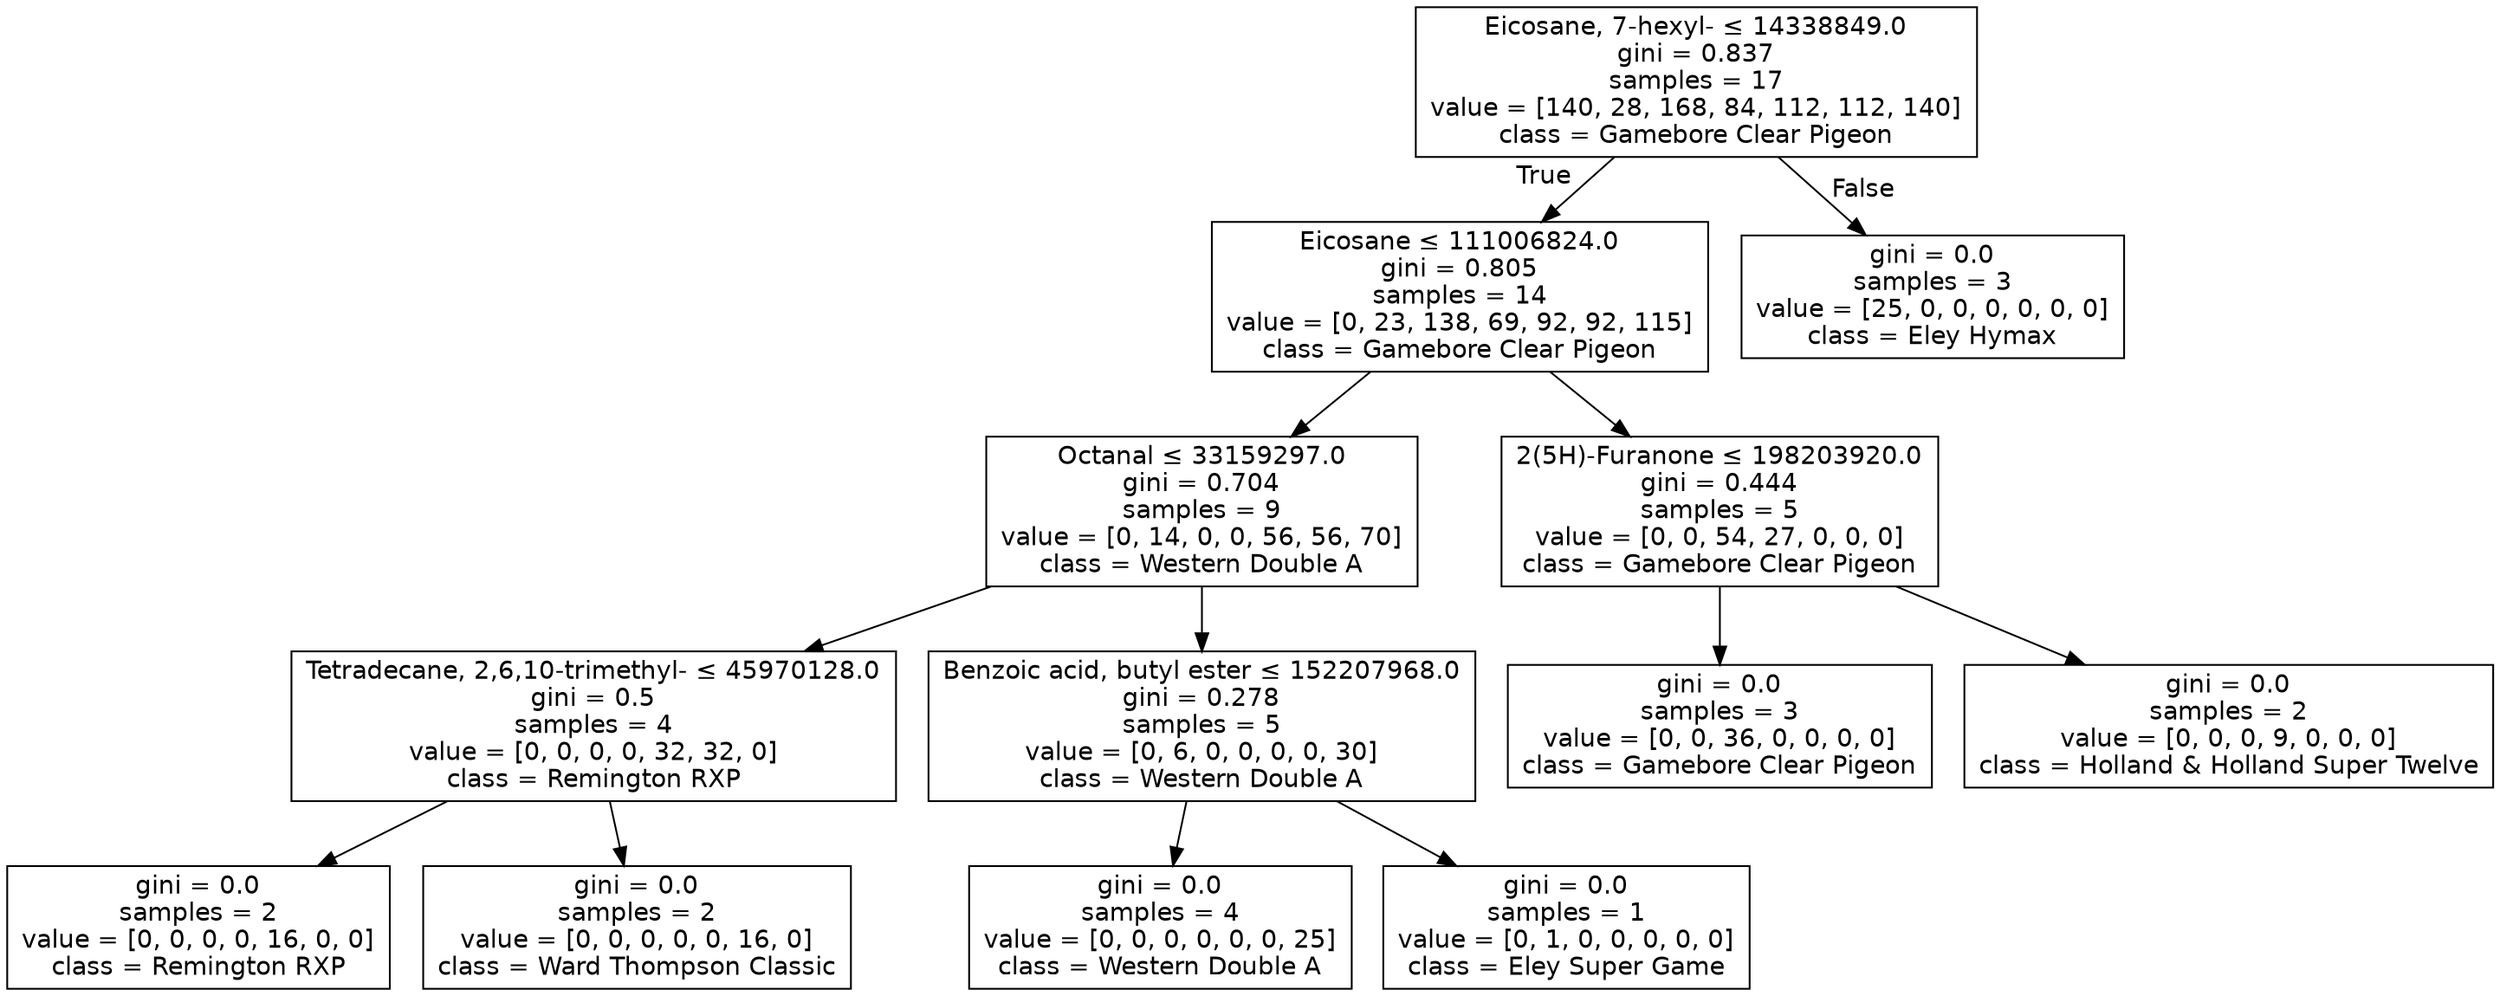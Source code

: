 digraph Tree {
node [shape=box, fontname="helvetica"] ;
edge [fontname="helvetica"] ;
0 [label=<Eicosane, 7-hexyl- &le; 14338849.0<br/>gini = 0.837<br/>samples = 17<br/>value = [140, 28, 168, 84, 112, 112, 140]<br/>class = Gamebore Clear Pigeon>] ;
1 [label=<Eicosane &le; 111006824.0<br/>gini = 0.805<br/>samples = 14<br/>value = [0, 23, 138, 69, 92, 92, 115]<br/>class = Gamebore Clear Pigeon>] ;
0 -> 1 [labeldistance=2.5, labelangle=45, headlabel="True"] ;
2 [label=<Octanal &le; 33159297.0<br/>gini = 0.704<br/>samples = 9<br/>value = [0, 14, 0, 0, 56, 56, 70]<br/>class = Western Double A>] ;
1 -> 2 ;
3 [label=<Tetradecane, 2,6,10-trimethyl- &le; 45970128.0<br/>gini = 0.5<br/>samples = 4<br/>value = [0, 0, 0, 0, 32, 32, 0]<br/>class = Remington RXP>] ;
2 -> 3 ;
4 [label=<gini = 0.0<br/>samples = 2<br/>value = [0, 0, 0, 0, 16, 0, 0]<br/>class = Remington RXP>] ;
3 -> 4 ;
5 [label=<gini = 0.0<br/>samples = 2<br/>value = [0, 0, 0, 0, 0, 16, 0]<br/>class = Ward Thompson Classic>] ;
3 -> 5 ;
6 [label=<Benzoic acid, butyl ester &le; 152207968.0<br/>gini = 0.278<br/>samples = 5<br/>value = [0, 6, 0, 0, 0, 0, 30]<br/>class = Western Double A>] ;
2 -> 6 ;
7 [label=<gini = 0.0<br/>samples = 4<br/>value = [0, 0, 0, 0, 0, 0, 25]<br/>class = Western Double A>] ;
6 -> 7 ;
8 [label=<gini = 0.0<br/>samples = 1<br/>value = [0, 1, 0, 0, 0, 0, 0]<br/>class = Eley Super Game>] ;
6 -> 8 ;
9 [label=<2(5H)-Furanone &le; 198203920.0<br/>gini = 0.444<br/>samples = 5<br/>value = [0, 0, 54, 27, 0, 0, 0]<br/>class = Gamebore Clear Pigeon>] ;
1 -> 9 ;
10 [label=<gini = 0.0<br/>samples = 3<br/>value = [0, 0, 36, 0, 0, 0, 0]<br/>class = Gamebore Clear Pigeon>] ;
9 -> 10 ;
11 [label=<gini = 0.0<br/>samples = 2<br/>value = [0, 0, 0, 9, 0, 0, 0]<br/>class = Holland &amp; Holland Super Twelve>] ;
9 -> 11 ;
12 [label=<gini = 0.0<br/>samples = 3<br/>value = [25, 0, 0, 0, 0, 0, 0]<br/>class = Eley Hymax>] ;
0 -> 12 [labeldistance=2.5, labelangle=-45, headlabel="False"] ;
}
